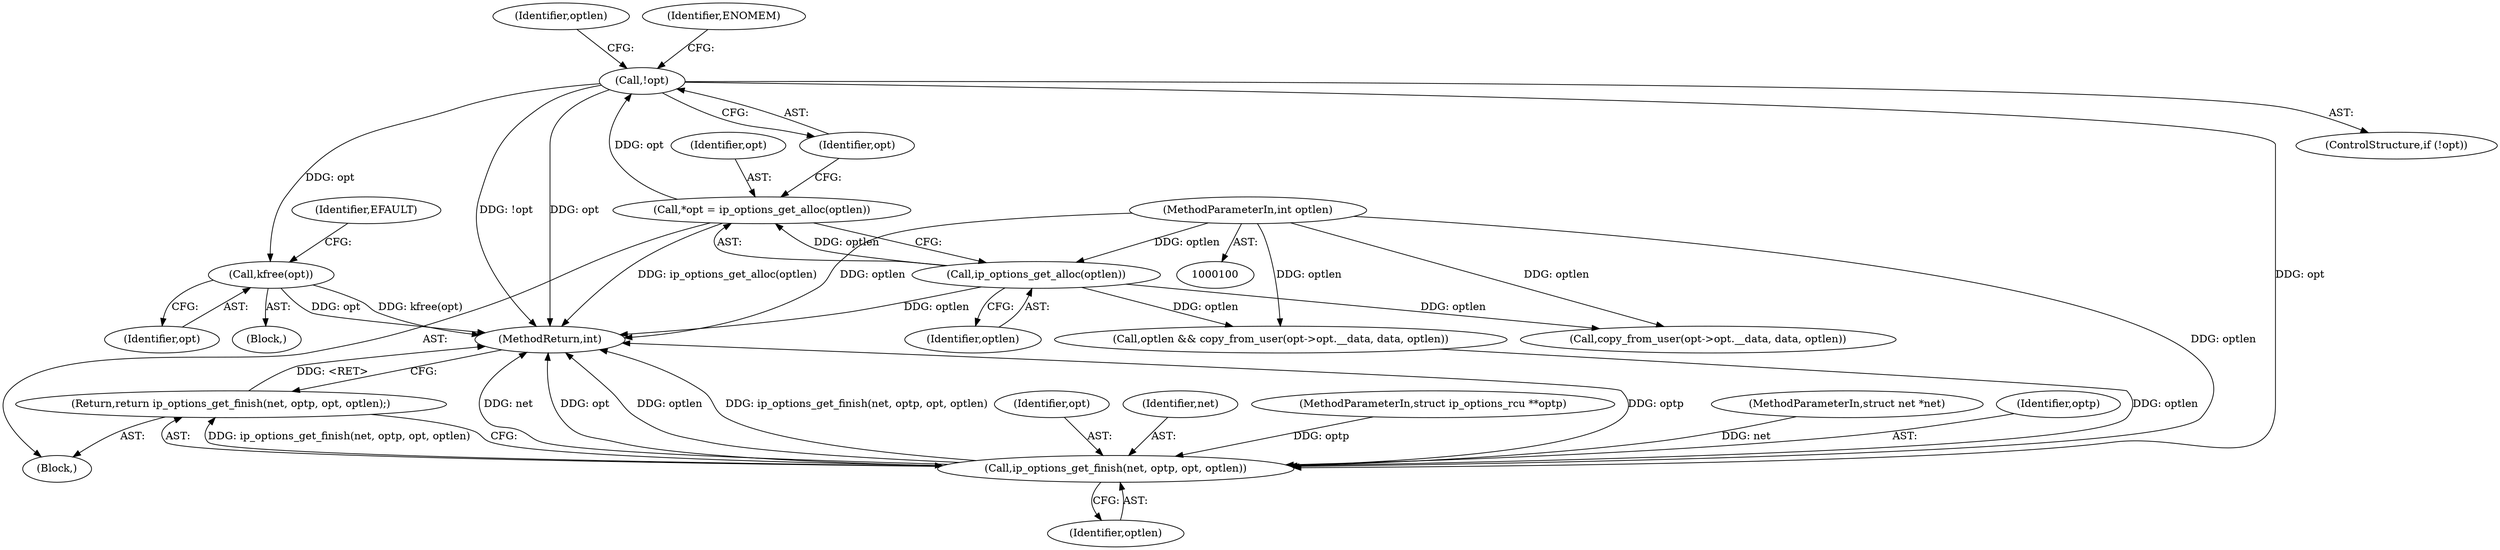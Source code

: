 digraph "0_linux_f6d8bd051c391c1c0458a30b2a7abcd939329259_20@pointer" {
"1000112" [label="(Call,!opt)"];
"1000107" [label="(Call,*opt = ip_options_get_alloc(optlen))"];
"1000109" [label="(Call,ip_options_get_alloc(optlen))"];
"1000104" [label="(MethodParameterIn,int optlen)"];
"1000129" [label="(Call,kfree(opt))"];
"1000135" [label="(Call,ip_options_get_finish(net, optp, opt, optlen))"];
"1000134" [label="(Return,return ip_options_get_finish(net, optp, opt, optlen);)"];
"1000119" [label="(Identifier,optlen)"];
"1000135" [label="(Call,ip_options_get_finish(net, optp, opt, optlen))"];
"1000104" [label="(MethodParameterIn,int optlen)"];
"1000138" [label="(Identifier,opt)"];
"1000129" [label="(Call,kfree(opt))"];
"1000128" [label="(Block,)"];
"1000116" [label="(Identifier,ENOMEM)"];
"1000111" [label="(ControlStructure,if (!opt))"];
"1000130" [label="(Identifier,opt)"];
"1000108" [label="(Identifier,opt)"];
"1000109" [label="(Call,ip_options_get_alloc(optlen))"];
"1000107" [label="(Call,*opt = ip_options_get_alloc(optlen))"];
"1000136" [label="(Identifier,net)"];
"1000140" [label="(MethodReturn,int)"];
"1000134" [label="(Return,return ip_options_get_finish(net, optp, opt, optlen);)"];
"1000133" [label="(Identifier,EFAULT)"];
"1000110" [label="(Identifier,optlen)"];
"1000102" [label="(MethodParameterIn,struct ip_options_rcu **optp)"];
"1000113" [label="(Identifier,opt)"];
"1000112" [label="(Call,!opt)"];
"1000105" [label="(Block,)"];
"1000101" [label="(MethodParameterIn,struct net *net)"];
"1000139" [label="(Identifier,optlen)"];
"1000120" [label="(Call,copy_from_user(opt->opt.__data, data, optlen))"];
"1000118" [label="(Call,optlen && copy_from_user(opt->opt.__data, data, optlen))"];
"1000137" [label="(Identifier,optp)"];
"1000112" -> "1000111"  [label="AST: "];
"1000112" -> "1000113"  [label="CFG: "];
"1000113" -> "1000112"  [label="AST: "];
"1000116" -> "1000112"  [label="CFG: "];
"1000119" -> "1000112"  [label="CFG: "];
"1000112" -> "1000140"  [label="DDG: !opt"];
"1000112" -> "1000140"  [label="DDG: opt"];
"1000107" -> "1000112"  [label="DDG: opt"];
"1000112" -> "1000129"  [label="DDG: opt"];
"1000112" -> "1000135"  [label="DDG: opt"];
"1000107" -> "1000105"  [label="AST: "];
"1000107" -> "1000109"  [label="CFG: "];
"1000108" -> "1000107"  [label="AST: "];
"1000109" -> "1000107"  [label="AST: "];
"1000113" -> "1000107"  [label="CFG: "];
"1000107" -> "1000140"  [label="DDG: ip_options_get_alloc(optlen)"];
"1000109" -> "1000107"  [label="DDG: optlen"];
"1000109" -> "1000110"  [label="CFG: "];
"1000110" -> "1000109"  [label="AST: "];
"1000109" -> "1000140"  [label="DDG: optlen"];
"1000104" -> "1000109"  [label="DDG: optlen"];
"1000109" -> "1000118"  [label="DDG: optlen"];
"1000109" -> "1000120"  [label="DDG: optlen"];
"1000104" -> "1000100"  [label="AST: "];
"1000104" -> "1000140"  [label="DDG: optlen"];
"1000104" -> "1000118"  [label="DDG: optlen"];
"1000104" -> "1000120"  [label="DDG: optlen"];
"1000104" -> "1000135"  [label="DDG: optlen"];
"1000129" -> "1000128"  [label="AST: "];
"1000129" -> "1000130"  [label="CFG: "];
"1000130" -> "1000129"  [label="AST: "];
"1000133" -> "1000129"  [label="CFG: "];
"1000129" -> "1000140"  [label="DDG: opt"];
"1000129" -> "1000140"  [label="DDG: kfree(opt)"];
"1000135" -> "1000134"  [label="AST: "];
"1000135" -> "1000139"  [label="CFG: "];
"1000136" -> "1000135"  [label="AST: "];
"1000137" -> "1000135"  [label="AST: "];
"1000138" -> "1000135"  [label="AST: "];
"1000139" -> "1000135"  [label="AST: "];
"1000134" -> "1000135"  [label="CFG: "];
"1000135" -> "1000140"  [label="DDG: net"];
"1000135" -> "1000140"  [label="DDG: opt"];
"1000135" -> "1000140"  [label="DDG: optlen"];
"1000135" -> "1000140"  [label="DDG: ip_options_get_finish(net, optp, opt, optlen)"];
"1000135" -> "1000140"  [label="DDG: optp"];
"1000135" -> "1000134"  [label="DDG: ip_options_get_finish(net, optp, opt, optlen)"];
"1000101" -> "1000135"  [label="DDG: net"];
"1000102" -> "1000135"  [label="DDG: optp"];
"1000118" -> "1000135"  [label="DDG: optlen"];
"1000134" -> "1000105"  [label="AST: "];
"1000140" -> "1000134"  [label="CFG: "];
"1000134" -> "1000140"  [label="DDG: <RET>"];
}
